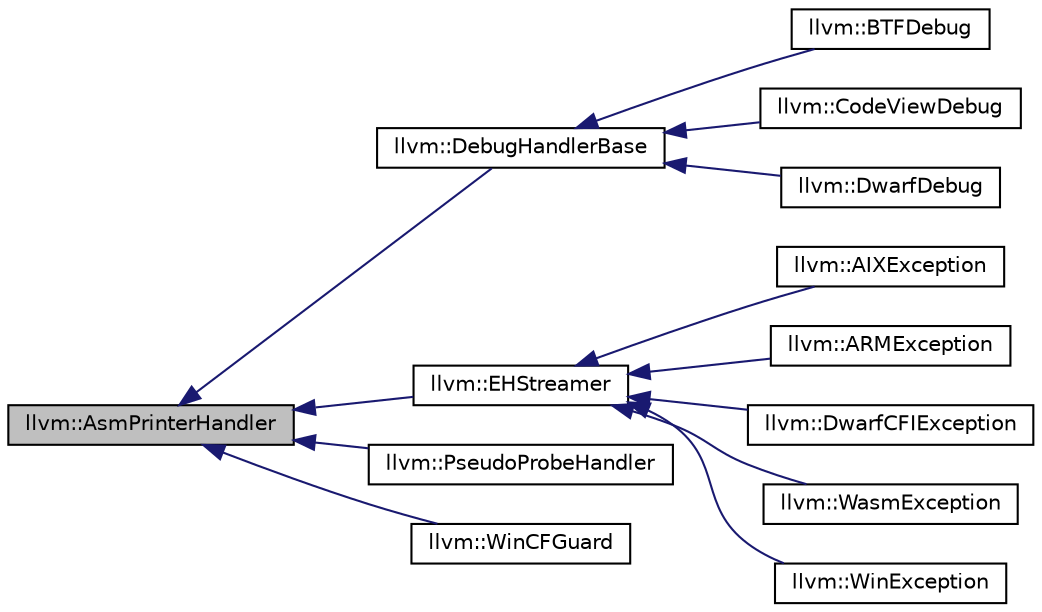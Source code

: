 digraph "llvm::AsmPrinterHandler"
{
 // LATEX_PDF_SIZE
  bgcolor="transparent";
  edge [fontname="Helvetica",fontsize="10",labelfontname="Helvetica",labelfontsize="10"];
  node [fontname="Helvetica",fontsize="10",shape=record];
  rankdir="LR";
  Node1 [label="llvm::AsmPrinterHandler",height=0.2,width=0.4,color="black", fillcolor="grey75", style="filled", fontcolor="black",tooltip="Collects and handles AsmPrinter objects required to build debug or EH information."];
  Node1 -> Node2 [dir="back",color="midnightblue",fontsize="10",style="solid",fontname="Helvetica"];
  Node2 [label="llvm::DebugHandlerBase",height=0.2,width=0.4,color="black",URL="$classllvm_1_1DebugHandlerBase.html",tooltip="Base class for debug information backends."];
  Node2 -> Node3 [dir="back",color="midnightblue",fontsize="10",style="solid",fontname="Helvetica"];
  Node3 [label="llvm::BTFDebug",height=0.2,width=0.4,color="black",URL="$classllvm_1_1BTFDebug.html",tooltip="Collect and emit BTF information."];
  Node2 -> Node4 [dir="back",color="midnightblue",fontsize="10",style="solid",fontname="Helvetica"];
  Node4 [label="llvm::CodeViewDebug",height=0.2,width=0.4,color="black",URL="$classllvm_1_1CodeViewDebug.html",tooltip="Collects and handles line tables information in a CodeView format."];
  Node2 -> Node5 [dir="back",color="midnightblue",fontsize="10",style="solid",fontname="Helvetica"];
  Node5 [label="llvm::DwarfDebug",height=0.2,width=0.4,color="black",URL="$classllvm_1_1DwarfDebug.html",tooltip="Collects and handles dwarf debug information."];
  Node1 -> Node6 [dir="back",color="midnightblue",fontsize="10",style="solid",fontname="Helvetica"];
  Node6 [label="llvm::EHStreamer",height=0.2,width=0.4,color="black",URL="$classllvm_1_1EHStreamer.html",tooltip="Emits exception handling directives."];
  Node6 -> Node7 [dir="back",color="midnightblue",fontsize="10",style="solid",fontname="Helvetica"];
  Node7 [label="llvm::AIXException",height=0.2,width=0.4,color="black",URL="$classllvm_1_1AIXException.html",tooltip=" "];
  Node6 -> Node8 [dir="back",color="midnightblue",fontsize="10",style="solid",fontname="Helvetica"];
  Node8 [label="llvm::ARMException",height=0.2,width=0.4,color="black",URL="$classllvm_1_1ARMException.html",tooltip=" "];
  Node6 -> Node9 [dir="back",color="midnightblue",fontsize="10",style="solid",fontname="Helvetica"];
  Node9 [label="llvm::DwarfCFIException",height=0.2,width=0.4,color="black",URL="$classllvm_1_1DwarfCFIException.html",tooltip=" "];
  Node6 -> Node10 [dir="back",color="midnightblue",fontsize="10",style="solid",fontname="Helvetica"];
  Node10 [label="llvm::WasmException",height=0.2,width=0.4,color="black",URL="$classllvm_1_1WasmException.html",tooltip=" "];
  Node6 -> Node11 [dir="back",color="midnightblue",fontsize="10",style="solid",fontname="Helvetica"];
  Node11 [label="llvm::WinException",height=0.2,width=0.4,color="black",URL="$classllvm_1_1WinException.html",tooltip=" "];
  Node1 -> Node12 [dir="back",color="midnightblue",fontsize="10",style="solid",fontname="Helvetica"];
  Node12 [label="llvm::PseudoProbeHandler",height=0.2,width=0.4,color="black",URL="$classllvm_1_1PseudoProbeHandler.html",tooltip=" "];
  Node1 -> Node13 [dir="back",color="midnightblue",fontsize="10",style="solid",fontname="Helvetica"];
  Node13 [label="llvm::WinCFGuard",height=0.2,width=0.4,color="black",URL="$classllvm_1_1WinCFGuard.html",tooltip=" "];
}
